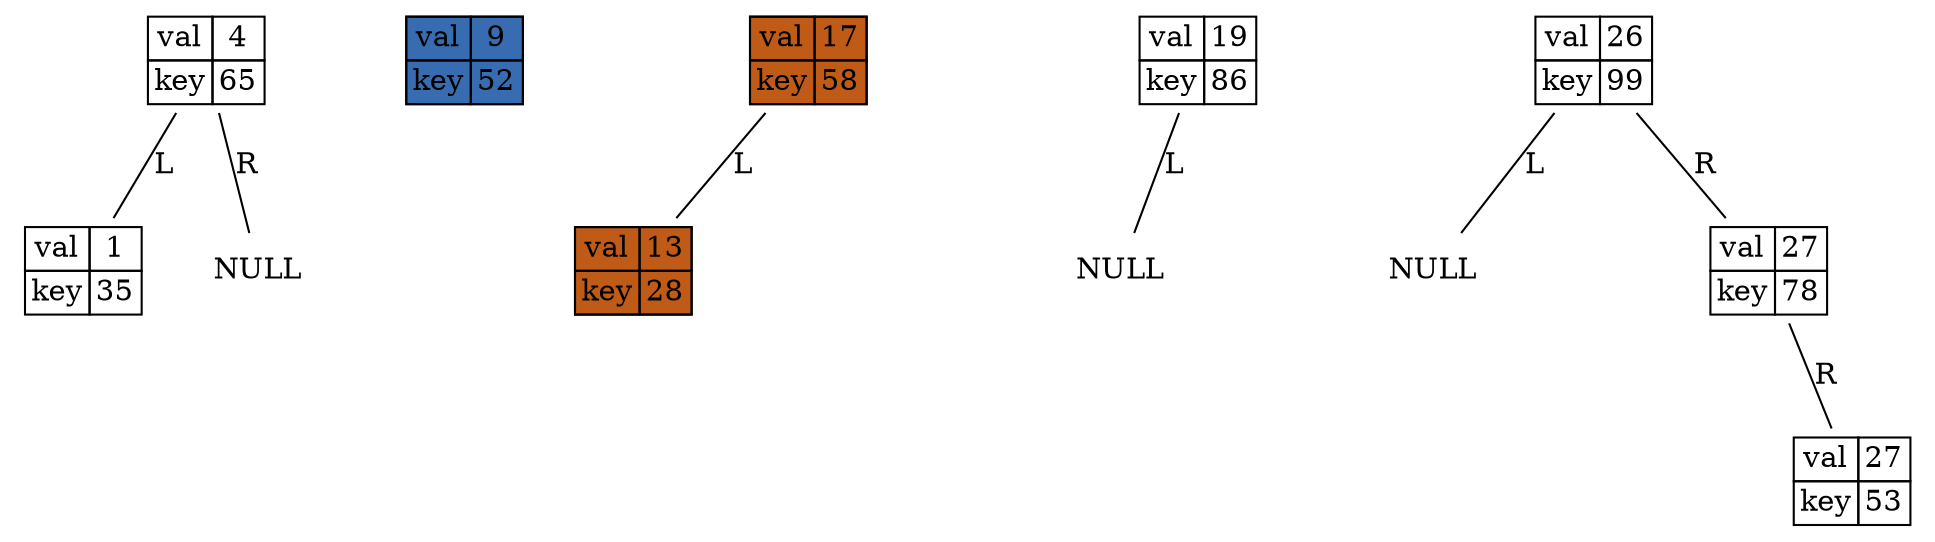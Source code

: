 graph g {
    node[shape=plaintext colorscheme=accent8 ];
    //4 --9[label="L"];
    9;
    5;
    7;
    3;
    4--x6[label="L" ];
    6--x9[label=L];
    6--x5[style=invis];
    4 --x1[style=invis];
    x1[style=invis];
    9 --1[label="L"];
    9--x7[label="R" ];
    //9--5[label=R];
    //9 --3[label="R"];
    //3 --5[label="L"];
    3--x8[label="L" style=invis];
    3 --x2[style=invis];
    x2[style=invis];
    5 --x3[style=invis];
    x3[style=invis];
    //5 --7[label="R"];
    6 --8[label="R"];
    8 --x4[style=invis];
    x4[style=invis];
    8 --2[label="R"];
    3--7[label=L];
    //4--3[label=L];
    //6--4[label=L];

    x5[label="NULL" style=invis];
    x6[label="NULL" ];
    x7[label="NULL" ];
    x8[label="NULL" style=invis];
    x9[label="NULL" ];


    1[ label=< <TABLE CELLBORDER="1" BORDER="0" CELLSPACING="0" CELLPADDING="2">
        <tr> <td >val</td> <td>1</td> </tr> 
        <tr> <td >key</td> <td>35</td> 
        </tr>
        </TABLE> >
    ];
    2[ label=< <TABLE CELLBORDER="1" BORDER="0" CELLSPACING="0" CELLPADDING="2" 
>
        <tr> <td >val</td> <td>27</td> </tr>
        <tr> <td >key</td> <td>53</td> </tr>
        </TABLE> >
    ];
    3[ label=< <TABLE CELLBORDER="1" BORDER="0" CELLSPACING="0" CELLPADDING="2" BGCOLOR="7">
        <tr> <td >val</td> <td>17</td> </tr>
        <tr> <td >key</td> <td>58</td> </tr>
        </TABLE> >
    ];
    4[ label=< <TABLE CELLBORDER="1" BORDER="0" CELLSPACING="0" CELLPADDING="2" >
        <tr> <td >val</td> <td >19</td> </tr>
        <tr> <td >key</td> <td>86</td> </tr>
        </TABLE> >
    ];
    5[ label=< <TABLE CELLBORDER="1" BORDER="0" CELLSPACING="0" CELLPADDING="2" BGCOLOR="5">
        <tr> <td >val</td> <td>9</td> </tr>
        <tr> <td >key</td> <td>52</td> </tr>
        </TABLE> >
    ];
    6[ label=< <TABLE CELLBORDER="1" BORDER="0" CELLSPACING="0" CELLPADDING="2" >
        <tr> 
            <td >val</td> 
            <td >26</td> </tr>
        <tr> 
            <td >key</td> 
            <td >99</td> 
        </tr>
        </TABLE> >
    ];
    7[ label=< <TABLE CELLBORDER="1" BORDER="0" CELLSPACING="0" CELLPADDING="2" BGCOLOR="7">
        <tr> <td >val</td> <td>13</td> </tr>
        <tr> <td >key</td> <td>28</td> </tr>
        </TABLE> >
    ];
    8[ label=< <TABLE CELLBORDER="1" BORDER="0" CELLSPACING="0" CELLPADDING="2" >
        <tr> <td >val</td> <td>27</td> </tr>
        <tr> <td >key</td> <td>78</td> </tr>
        </TABLE> >
    ];
    9[ label=< <TABLE CELLBORDER="1" BORDER="0" CELLSPACING="0" CELLPADDING="2">
        <tr> <td >val</td> <td>4</td> </tr>
        <tr> <td >key</td> <td>65</td> </tr>
        </TABLE> >
    ];
}
